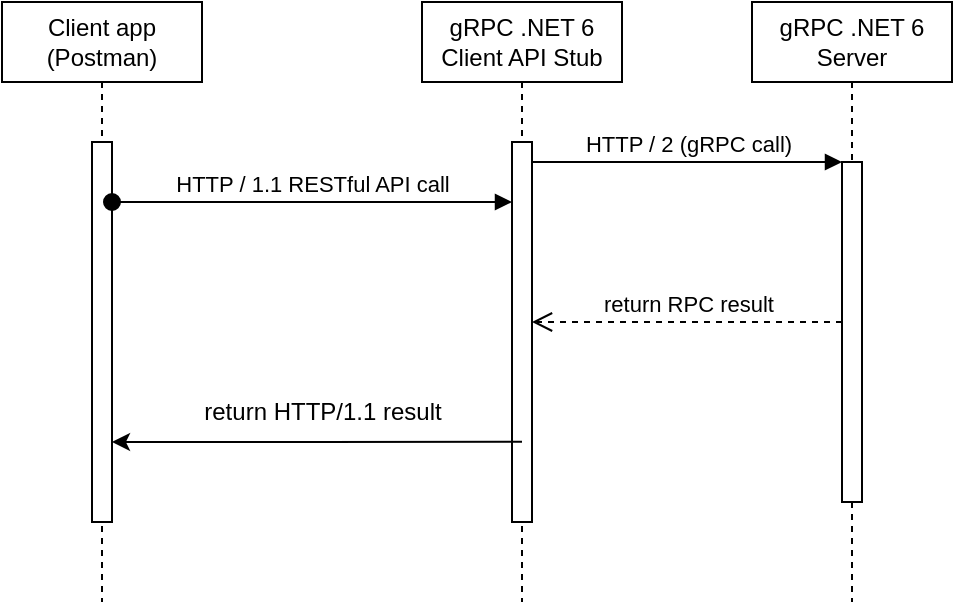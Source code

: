 <mxfile version="20.8.20" type="device"><diagram name="Page-1" id="2YBvvXClWsGukQMizWep"><mxGraphModel dx="819" dy="515" grid="1" gridSize="10" guides="1" tooltips="1" connect="1" arrows="1" fold="1" page="1" pageScale="1" pageWidth="850" pageHeight="1100" math="0" shadow="0"><root><mxCell id="0"/><mxCell id="1" parent="0"/><mxCell id="aM9ryv3xv72pqoxQDRHE-1" value="gRPC .NET 6 Client API Stub" style="shape=umlLifeline;perimeter=lifelinePerimeter;whiteSpace=wrap;html=1;container=0;dropTarget=0;collapsible=0;recursiveResize=0;outlineConnect=0;portConstraint=eastwest;newEdgeStyle={&quot;edgeStyle&quot;:&quot;elbowEdgeStyle&quot;,&quot;elbow&quot;:&quot;vertical&quot;,&quot;curved&quot;:0,&quot;rounded&quot;:0};" parent="1" vertex="1"><mxGeometry x="290" y="100" width="100" height="300" as="geometry"/></mxCell><mxCell id="aM9ryv3xv72pqoxQDRHE-2" value="" style="html=1;points=[];perimeter=orthogonalPerimeter;outlineConnect=0;targetShapes=umlLifeline;portConstraint=eastwest;newEdgeStyle={&quot;edgeStyle&quot;:&quot;elbowEdgeStyle&quot;,&quot;elbow&quot;:&quot;vertical&quot;,&quot;curved&quot;:0,&quot;rounded&quot;:0};" parent="aM9ryv3xv72pqoxQDRHE-1" vertex="1"><mxGeometry x="45" y="70" width="10" height="190" as="geometry"/></mxCell><mxCell id="aM9ryv3xv72pqoxQDRHE-5" value="gRPC .NET 6 Server" style="shape=umlLifeline;perimeter=lifelinePerimeter;whiteSpace=wrap;html=1;container=0;dropTarget=0;collapsible=0;recursiveResize=0;outlineConnect=0;portConstraint=eastwest;newEdgeStyle={&quot;edgeStyle&quot;:&quot;elbowEdgeStyle&quot;,&quot;elbow&quot;:&quot;vertical&quot;,&quot;curved&quot;:0,&quot;rounded&quot;:0};" parent="1" vertex="1"><mxGeometry x="455" y="100" width="100" height="300" as="geometry"/></mxCell><mxCell id="aM9ryv3xv72pqoxQDRHE-6" value="" style="html=1;points=[];perimeter=orthogonalPerimeter;outlineConnect=0;targetShapes=umlLifeline;portConstraint=eastwest;newEdgeStyle={&quot;edgeStyle&quot;:&quot;elbowEdgeStyle&quot;,&quot;elbow&quot;:&quot;vertical&quot;,&quot;curved&quot;:0,&quot;rounded&quot;:0};" parent="aM9ryv3xv72pqoxQDRHE-5" vertex="1"><mxGeometry x="45" y="80" width="10" height="170" as="geometry"/></mxCell><mxCell id="aM9ryv3xv72pqoxQDRHE-7" value="HTTP / 2 (gRPC call)" style="html=1;verticalAlign=bottom;endArrow=block;edgeStyle=elbowEdgeStyle;elbow=vertical;curved=0;rounded=0;" parent="1" source="aM9ryv3xv72pqoxQDRHE-2" target="aM9ryv3xv72pqoxQDRHE-6" edge="1"><mxGeometry relative="1" as="geometry"><mxPoint x="430" y="190" as="sourcePoint"/><Array as="points"><mxPoint x="415" y="180"/></Array></mxGeometry></mxCell><mxCell id="aM9ryv3xv72pqoxQDRHE-8" value="return RPC result" style="html=1;verticalAlign=bottom;endArrow=open;dashed=1;endSize=8;edgeStyle=elbowEdgeStyle;elbow=vertical;curved=0;rounded=0;" parent="1" source="aM9ryv3xv72pqoxQDRHE-6" target="aM9ryv3xv72pqoxQDRHE-2" edge="1"><mxGeometry relative="1" as="geometry"><mxPoint x="430" y="265" as="targetPoint"/><Array as="points"><mxPoint x="380" y="260"/><mxPoint x="425" y="340"/></Array></mxGeometry></mxCell><mxCell id="kZOpHFX3l2vt1P-QKEwd-1" value="Client app (Postman)" style="shape=umlLifeline;perimeter=lifelinePerimeter;whiteSpace=wrap;html=1;container=0;dropTarget=0;collapsible=0;recursiveResize=0;outlineConnect=0;portConstraint=eastwest;newEdgeStyle={&quot;edgeStyle&quot;:&quot;elbowEdgeStyle&quot;,&quot;elbow&quot;:&quot;vertical&quot;,&quot;curved&quot;:0,&quot;rounded&quot;:0};" vertex="1" parent="1"><mxGeometry x="80" y="100" width="100" height="300" as="geometry"/></mxCell><mxCell id="kZOpHFX3l2vt1P-QKEwd-2" value="" style="html=1;points=[];perimeter=orthogonalPerimeter;outlineConnect=0;targetShapes=umlLifeline;portConstraint=eastwest;newEdgeStyle={&quot;edgeStyle&quot;:&quot;elbowEdgeStyle&quot;,&quot;elbow&quot;:&quot;vertical&quot;,&quot;curved&quot;:0,&quot;rounded&quot;:0};" vertex="1" parent="kZOpHFX3l2vt1P-QKEwd-1"><mxGeometry x="45" y="70" width="10" height="190" as="geometry"/></mxCell><mxCell id="aM9ryv3xv72pqoxQDRHE-3" value="HTTP / 1.1 RESTful API call" style="html=1;verticalAlign=bottom;startArrow=oval;endArrow=block;startSize=8;edgeStyle=elbowEdgeStyle;elbow=vertical;curved=0;rounded=0;" parent="1" target="aM9ryv3xv72pqoxQDRHE-2" edge="1" source="kZOpHFX3l2vt1P-QKEwd-2"><mxGeometry relative="1" as="geometry"><mxPoint x="275" y="170" as="sourcePoint"/><Array as="points"><mxPoint x="260" y="200"/></Array></mxGeometry></mxCell><mxCell id="kZOpHFX3l2vt1P-QKEwd-5" value="" style="endArrow=classic;html=1;rounded=0;exitX=0.5;exitY=0.789;exitDx=0;exitDy=0;exitPerimeter=0;" edge="1" parent="1" source="aM9ryv3xv72pqoxQDRHE-2" target="kZOpHFX3l2vt1P-QKEwd-2"><mxGeometry width="50" height="50" relative="1" as="geometry"><mxPoint x="330" y="320" as="sourcePoint"/><mxPoint x="450" y="300" as="targetPoint"/><Array as="points"><mxPoint x="240" y="320"/></Array></mxGeometry></mxCell><mxCell id="kZOpHFX3l2vt1P-QKEwd-6" value="return HTTP/1.1 result" style="text;html=1;align=center;verticalAlign=middle;resizable=0;points=[];autosize=1;strokeColor=none;fillColor=none;" vertex="1" parent="1"><mxGeometry x="170" y="290" width="140" height="30" as="geometry"/></mxCell></root></mxGraphModel></diagram></mxfile>